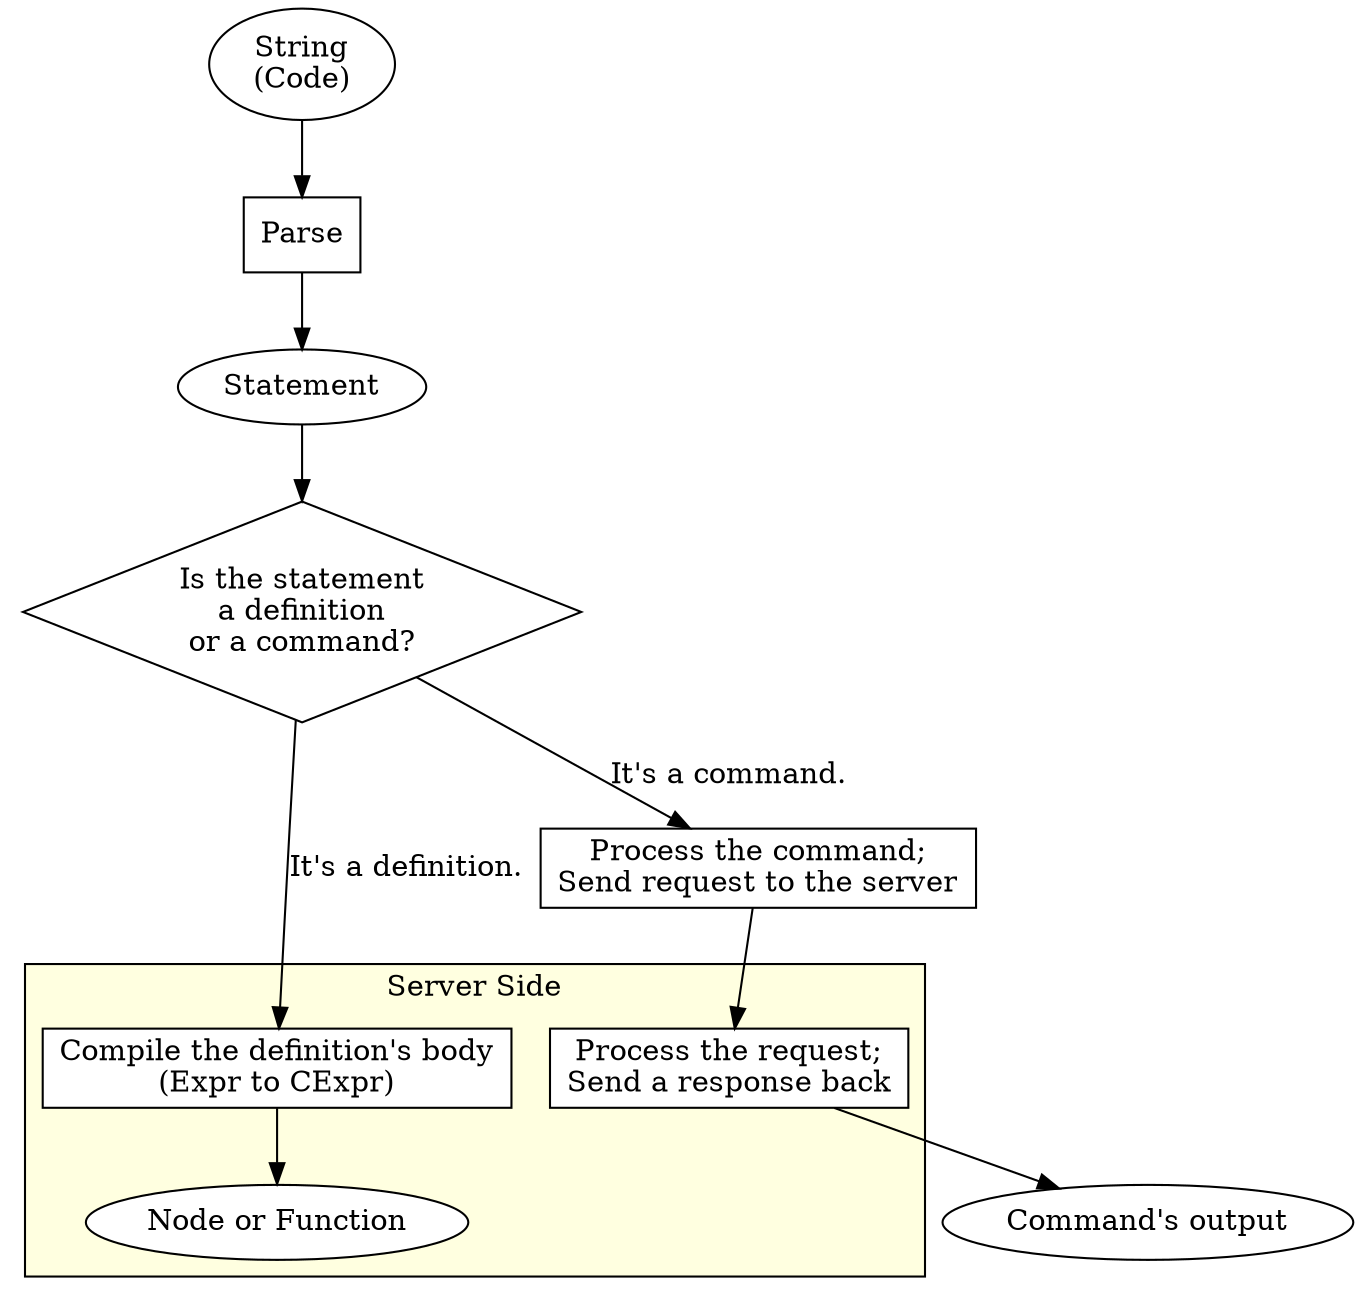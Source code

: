 digraph {
    node [
        shape = square
        style = filled
        fillcolor = white
    ]

    subgraph cluster_server {
		style = filled
		fillcolor = lightyellow
        label = "Server Side"
    }

    // ----------------------------------------

    string [ label = <String<br/>(Code)>, shape = ellipse ]

    string -> parse
    parse [ label = <Parse>, shape = box ]

    parse -> statement
    statement [ label = <Statement>, shape = ellipse ]

    statement -> def_or_cmd
    def_or_cmd [ label = <Is the statement<br/>a definition<br/>or a command?>, shape = diamond ]

    def_or_cmd -> process_cmd [ label = <It's a command.> ]
    process_cmd [ label = <Process the command;<br/>Send request to the server>, shape = box ]

    process_cmd -> process_request
    subgraph cluster_server {
        process_request [ label = <Process the request;<br/>Send a response back>, shape = box ]
    }

    process_request -> cmd_output
    cmd_output [ label = <Command's output>, shape = ellipse ]

    def_or_cmd -> compile_def_body [ label = <It's a definition.> ]
    compile_def_body -> node_output
    subgraph cluster_server {
        compile_def_body [ label = <Compile the definition's body<br/>(Expr to CExpr)>, shape = box ]

        node_output [ label = <Node or Function>, shape = ellipse ]
    }

}

